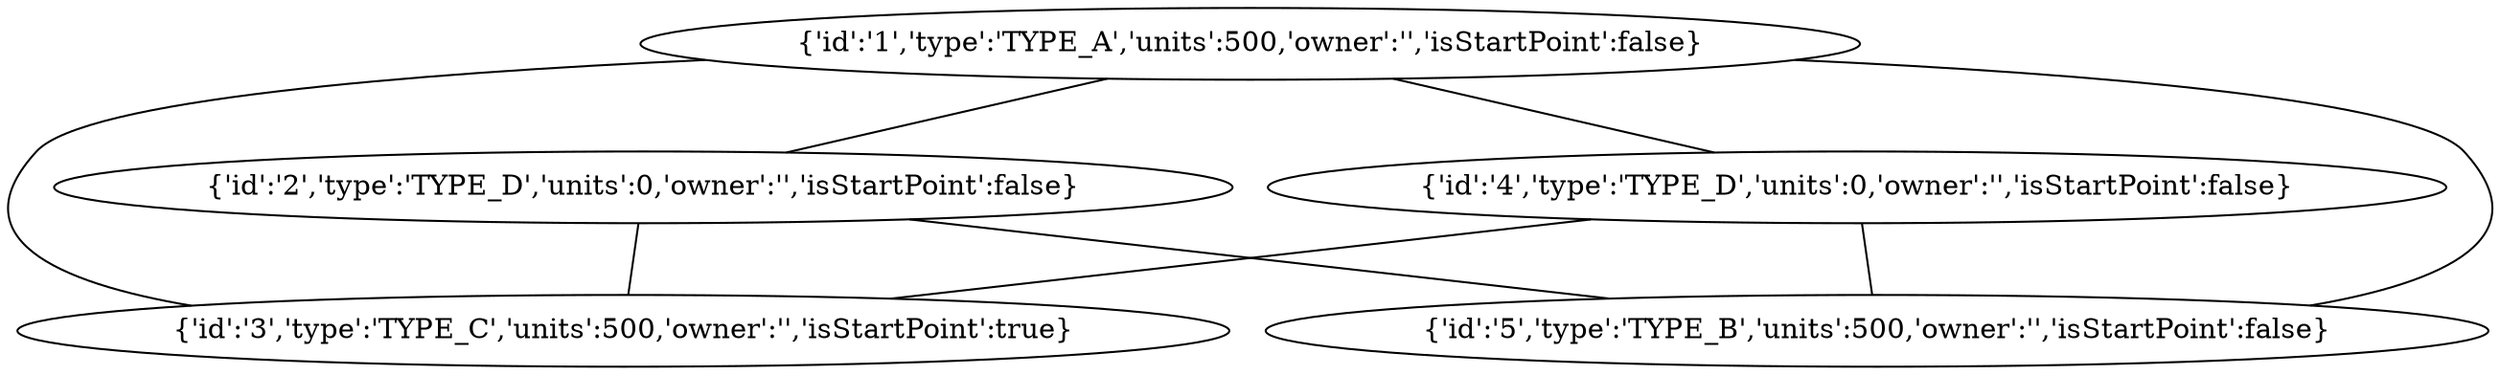 graph "{'galaxyType':'SMALL_BASES'}" {
    1[label="{'id':'1','type':'TYPE_A','units':500,'owner':'','isStartPoint':false}"];
    2[label="{'id':'2','type':'TYPE_D','units':0,'owner':'','isStartPoint':false}"];
    3[label="{'id':'3','type':'TYPE_C','units':500,'owner':'','isStartPoint':true}"];
    4[label="{'id':'4','type':'TYPE_D','units':0,'owner':'','isStartPoint':false}"];
    5[label="{'id':'5','type':'TYPE_B','units':500,'owner':'','isStartPoint':false}"];
    1 -- 2;
    1 -- 3;
    1 -- 4;
    1 -- 5;
    2 -- 3;
    2 -- 5;
    4 -- 3;
    4 -- 5;
}
